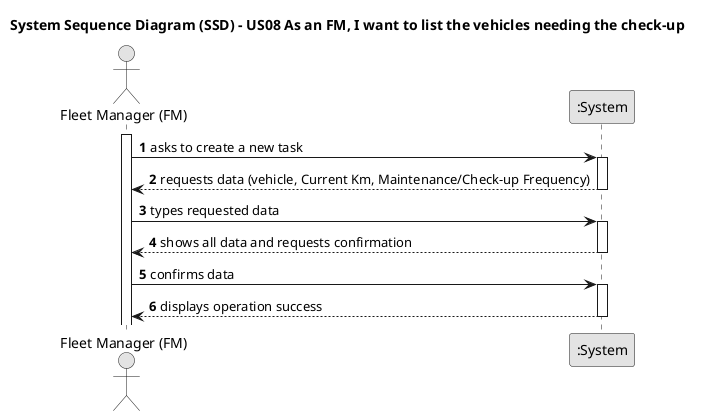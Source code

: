 @startuml
skinparam monochrome true
skinparam packageStyle rectangle
skinparam shadowing false

title System Sequence Diagram (SSD) - US08 As an FM, I want to list the vehicles needing the check-up

autonumber

actor "Fleet Manager (FM)" as FM
participant ":System" as System

activate FM

    FM -> System : asks to create a new task
    activate System

        System --> FM : requests data (vehicle, Current Km, Maintenance/Check-up Frequency)
    deactivate System

    FM -> System : types requested data
    activate System

        System --> FM : shows all data and requests confirmation
    deactivate System

    FM -> System : confirms data
    activate System

        System --> FM : displays operation success
    deactivate System

@enduml